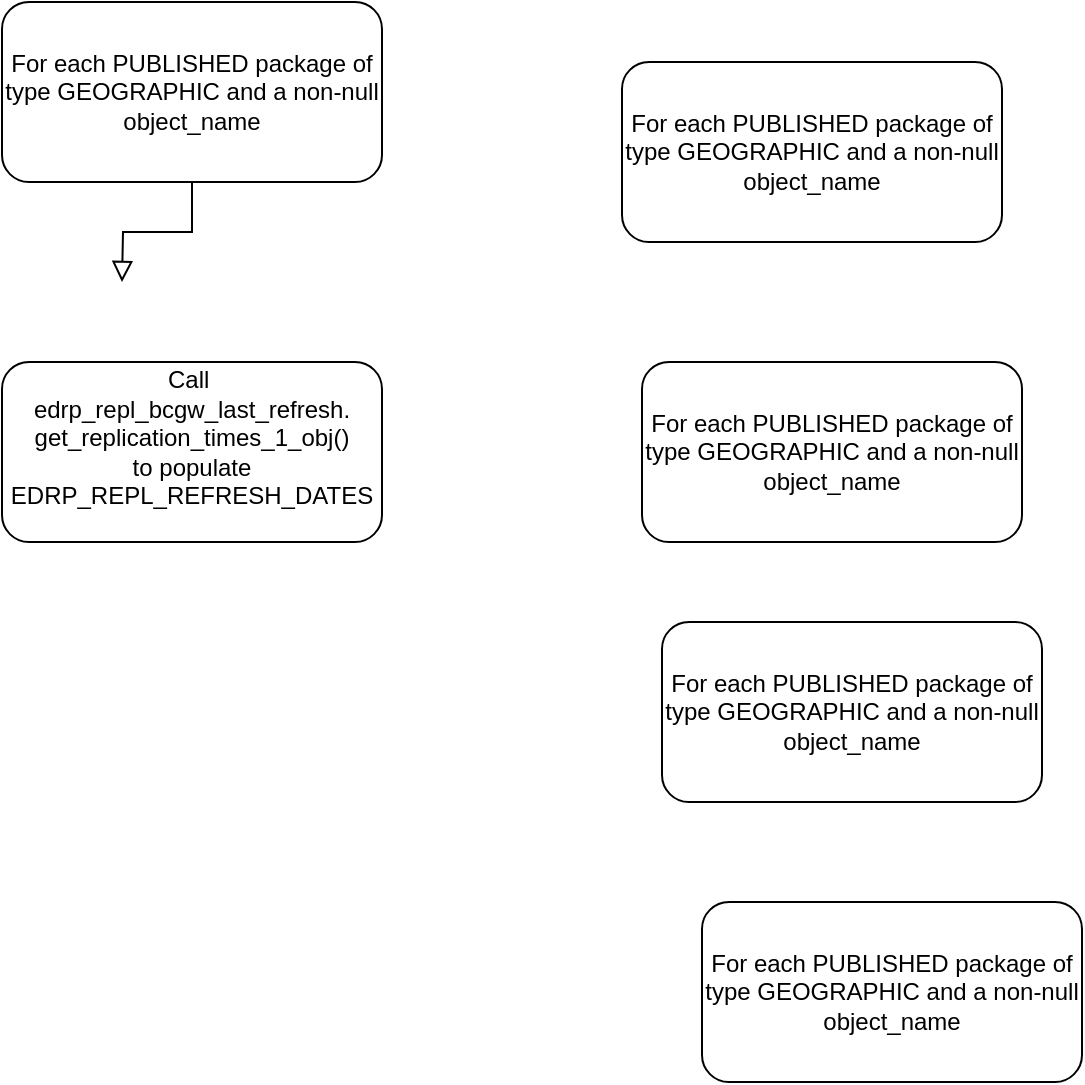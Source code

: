<mxfile version="13.7.7" type="github">
  <diagram id="C5RBs43oDa-KdzZeNtuy" name="Page-1">
    <mxGraphModel dx="1550" dy="713" grid="1" gridSize="10" guides="1" tooltips="1" connect="1" arrows="1" fold="1" page="1" pageScale="1" pageWidth="827" pageHeight="1169" math="0" shadow="0">
      <root>
        <mxCell id="WIyWlLk6GJQsqaUBKTNV-0" />
        <mxCell id="WIyWlLk6GJQsqaUBKTNV-1" parent="WIyWlLk6GJQsqaUBKTNV-0" />
        <mxCell id="WIyWlLk6GJQsqaUBKTNV-2" value="" style="rounded=0;html=1;jettySize=auto;orthogonalLoop=1;fontSize=11;endArrow=block;endFill=0;endSize=8;strokeWidth=1;shadow=0;labelBackgroundColor=none;edgeStyle=orthogonalEdgeStyle;" parent="WIyWlLk6GJQsqaUBKTNV-1" source="WIyWlLk6GJQsqaUBKTNV-3" edge="1">
          <mxGeometry relative="1" as="geometry">
            <mxPoint x="220" y="170" as="targetPoint" />
          </mxGeometry>
        </mxCell>
        <mxCell id="WIyWlLk6GJQsqaUBKTNV-3" value="For each PUBLISHED package of type GEOGRAPHIC and a non-null object_name" style="rounded=1;whiteSpace=wrap;html=1;fontSize=12;glass=0;strokeWidth=1;shadow=0;" parent="WIyWlLk6GJQsqaUBKTNV-1" vertex="1">
          <mxGeometry x="160" y="30" width="190" height="90" as="geometry" />
        </mxCell>
        <mxCell id="5RYxtKs-X8w1mviuIVRR-0" value="Call&amp;nbsp;&lt;br&gt;edrp_repl_bcgw_last_refresh.&lt;br&gt;get_replication_times_1_obj()&lt;br&gt;to populate EDRP_REPL_REFRESH_DATES&lt;br&gt;&lt;span style=&quot;color: rgba(0 , 0 , 0 , 0) ; font-family: monospace ; font-size: 0px&quot;&gt;%3CmxGraphModel%3E%3Croot%3E%3CmxCell%20id%3D%220%22%2F%3E%3CmxCell%20id%3D%221%22%20parent%3D%220%22%2F%3E%3CmxCell%20id%3D%222%22%20value%3D%22For%20each%20PUBLISHED%20package%20of%20type%20GEOGRAPHIC%20and%20a%20non-null%20object_name%22%20style%3D%22rounded%3D1%3BwhiteSpace%3Dwrap%3Bhtml%3D1%3BfontSize%3D12%3Bglass%3D0%3BstrokeWidth%3D1%3Bshadow%3D0%3B%22%20vertex%3D%221%22%20parent%3D%221%22%3E%3CmxGeometry%20x%3D%22150%22%20y%3D%22210%22%20width%3D%22190%22%20height%3D%2290%22%20as%3D%22geometry%22%2F%3E%3C%2FmxCell%3E%3C%2Froot%3E%3C%2FmxGraphModel%3E&lt;/span&gt;" style="rounded=1;whiteSpace=wrap;html=1;fontSize=12;glass=0;strokeWidth=1;shadow=0;" vertex="1" parent="WIyWlLk6GJQsqaUBKTNV-1">
          <mxGeometry x="160" y="210" width="190" height="90" as="geometry" />
        </mxCell>
        <mxCell id="5RYxtKs-X8w1mviuIVRR-1" value="For each PUBLISHED package of type GEOGRAPHIC and a non-null object_name" style="rounded=1;whiteSpace=wrap;html=1;fontSize=12;glass=0;strokeWidth=1;shadow=0;" vertex="1" parent="WIyWlLk6GJQsqaUBKTNV-1">
          <mxGeometry x="510" y="480" width="190" height="90" as="geometry" />
        </mxCell>
        <mxCell id="5RYxtKs-X8w1mviuIVRR-2" value="For each PUBLISHED package of type GEOGRAPHIC and a non-null object_name" style="rounded=1;whiteSpace=wrap;html=1;fontSize=12;glass=0;strokeWidth=1;shadow=0;" vertex="1" parent="WIyWlLk6GJQsqaUBKTNV-1">
          <mxGeometry x="470" y="60" width="190" height="90" as="geometry" />
        </mxCell>
        <mxCell id="5RYxtKs-X8w1mviuIVRR-3" value="For each PUBLISHED package of type GEOGRAPHIC and a non-null object_name" style="rounded=1;whiteSpace=wrap;html=1;fontSize=12;glass=0;strokeWidth=1;shadow=0;" vertex="1" parent="WIyWlLk6GJQsqaUBKTNV-1">
          <mxGeometry x="490" y="340" width="190" height="90" as="geometry" />
        </mxCell>
        <mxCell id="5RYxtKs-X8w1mviuIVRR-4" value="For each PUBLISHED package of type GEOGRAPHIC and a non-null object_name" style="rounded=1;whiteSpace=wrap;html=1;fontSize=12;glass=0;strokeWidth=1;shadow=0;" vertex="1" parent="WIyWlLk6GJQsqaUBKTNV-1">
          <mxGeometry x="480" y="210" width="190" height="90" as="geometry" />
        </mxCell>
      </root>
    </mxGraphModel>
  </diagram>
</mxfile>
